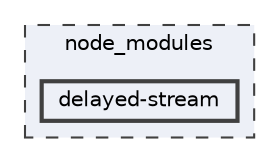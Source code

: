 digraph "node_modules/delayed-stream"
{
 // LATEX_PDF_SIZE
  bgcolor="transparent";
  edge [fontname=Helvetica,fontsize=10,labelfontname=Helvetica,labelfontsize=10];
  node [fontname=Helvetica,fontsize=10,shape=box,height=0.2,width=0.4];
  compound=true
  subgraph clusterdir_acd06b18086a0dd2ae699b1e0b775be8 {
    graph [ bgcolor="#edf0f7", pencolor="grey25", label="node_modules", fontname=Helvetica,fontsize=10 style="filled,dashed", URL="dir_acd06b18086a0dd2ae699b1e0b775be8.html",tooltip=""]
  dir_3210cb7bd4e1ce2e440ef84771446467 [label="delayed-stream", fillcolor="#edf0f7", color="grey25", style="filled,bold", URL="dir_3210cb7bd4e1ce2e440ef84771446467.html",tooltip=""];
  }
}
